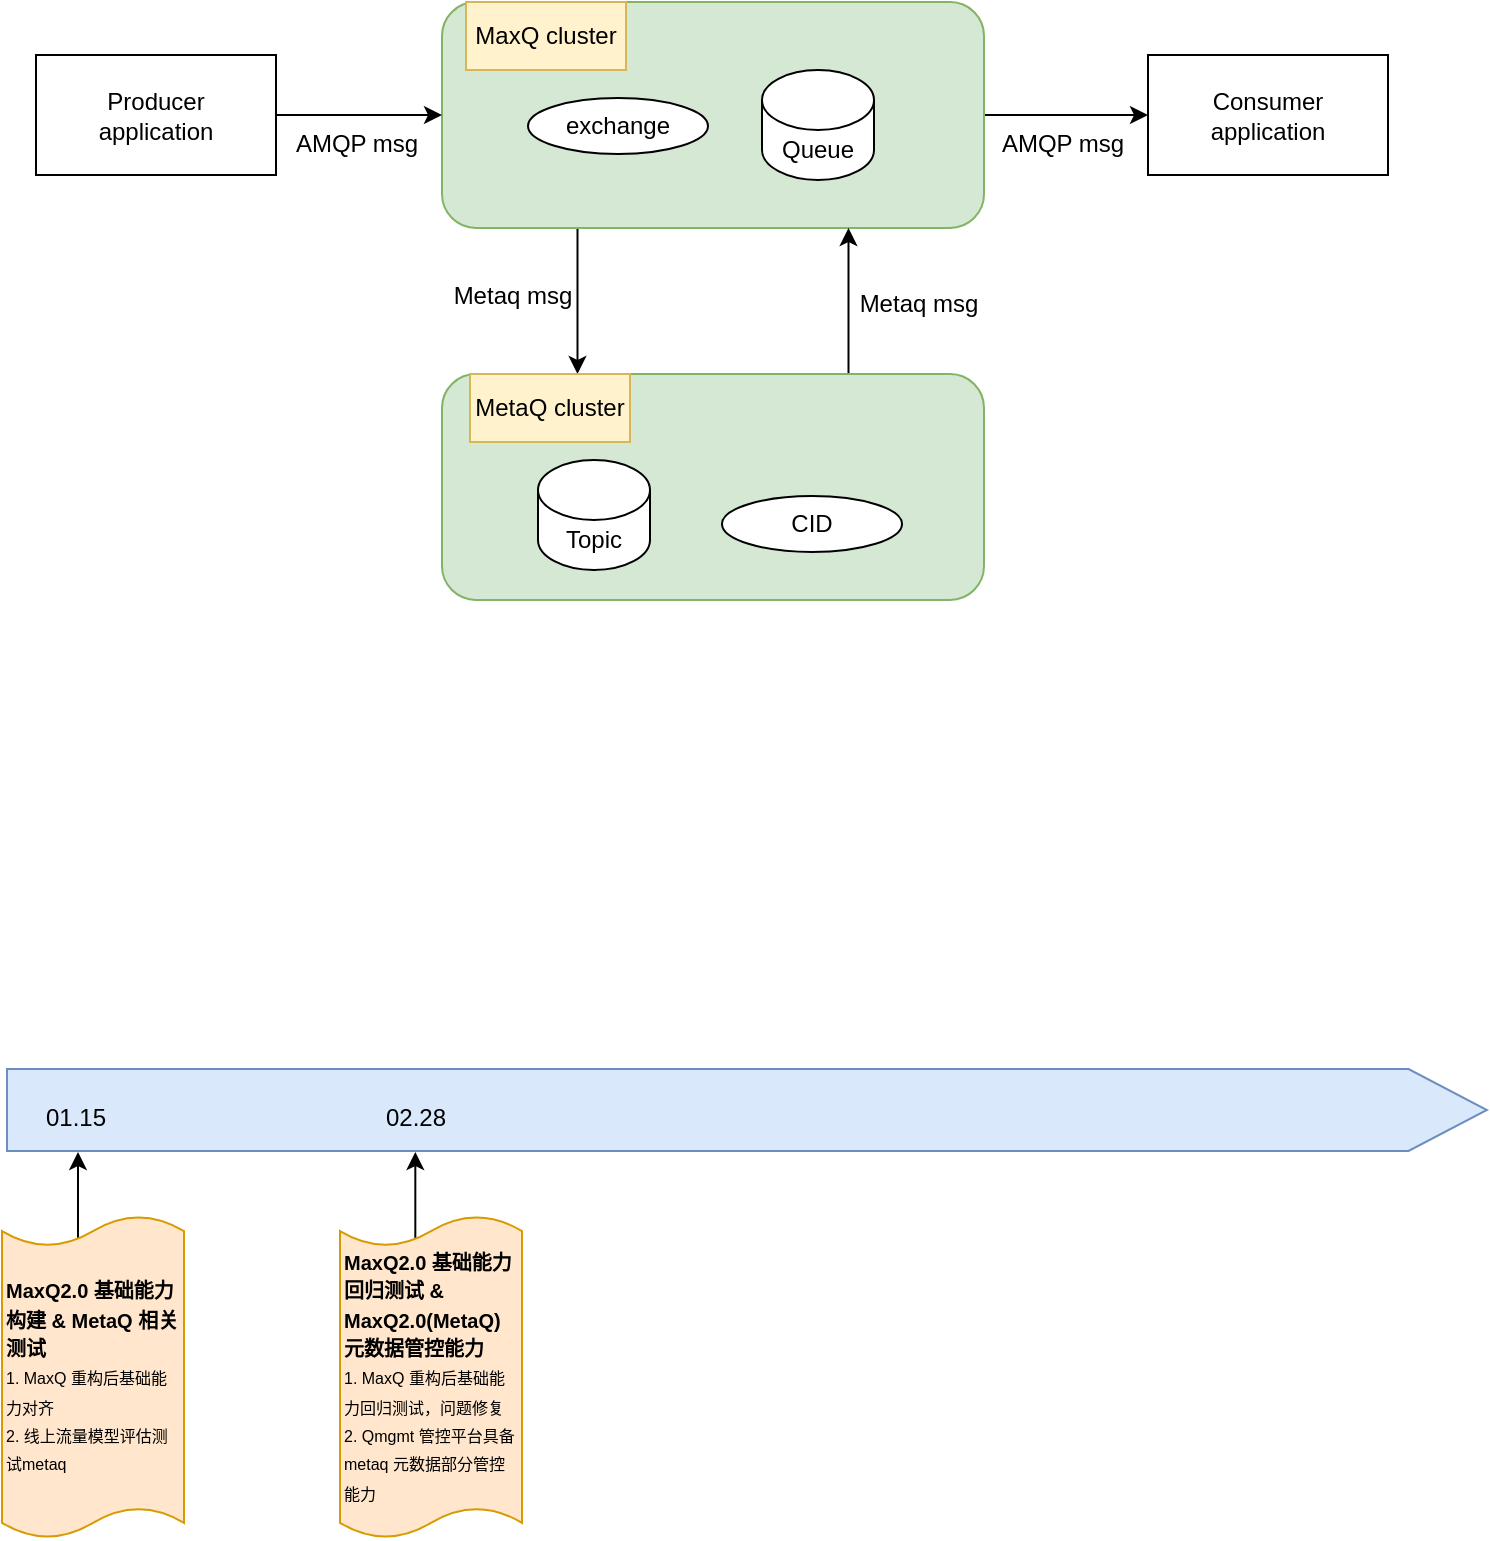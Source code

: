 <mxfile version="25.0.3">
  <diagram name="Page-1" id="tRe7B3DHmldKfr8djt75">
    <mxGraphModel dx="1430" dy="714" grid="0" gridSize="10" guides="1" tooltips="1" connect="1" arrows="1" fold="1" page="1" pageScale="1" pageWidth="850" pageHeight="1100" math="0" shadow="0">
      <root>
        <mxCell id="0" />
        <mxCell id="1" parent="0" />
        <mxCell id="Nr38aAbhha9i5taI6ajx-12" style="edgeStyle=orthogonalEdgeStyle;rounded=0;orthogonalLoop=1;jettySize=auto;html=1;exitX=1;exitY=0.5;exitDx=0;exitDy=0;entryX=0;entryY=0.5;entryDx=0;entryDy=0;" edge="1" parent="1" source="Nr38aAbhha9i5taI6ajx-1" target="Nr38aAbhha9i5taI6ajx-7">
          <mxGeometry relative="1" as="geometry" />
        </mxCell>
        <mxCell id="Nr38aAbhha9i5taI6ajx-14" style="edgeStyle=orthogonalEdgeStyle;rounded=0;orthogonalLoop=1;jettySize=auto;html=1;exitX=0.25;exitY=1;exitDx=0;exitDy=0;entryX=0.25;entryY=0;entryDx=0;entryDy=0;" edge="1" parent="1" source="Nr38aAbhha9i5taI6ajx-1" target="Nr38aAbhha9i5taI6ajx-4">
          <mxGeometry relative="1" as="geometry" />
        </mxCell>
        <mxCell id="Nr38aAbhha9i5taI6ajx-1" value="" style="rounded=1;whiteSpace=wrap;html=1;fillColor=#d5e8d4;strokeColor=#82b366;" vertex="1" parent="1">
          <mxGeometry x="316" y="294" width="271" height="113" as="geometry" />
        </mxCell>
        <mxCell id="Nr38aAbhha9i5taI6ajx-3" value="MaxQ cluster" style="text;html=1;align=center;verticalAlign=middle;whiteSpace=wrap;rounded=0;fillColor=#fff2cc;strokeColor=#d6b656;" vertex="1" parent="1">
          <mxGeometry x="328" y="294" width="80" height="34" as="geometry" />
        </mxCell>
        <mxCell id="Nr38aAbhha9i5taI6ajx-11" style="edgeStyle=orthogonalEdgeStyle;rounded=0;orthogonalLoop=1;jettySize=auto;html=1;exitX=0.75;exitY=0;exitDx=0;exitDy=0;entryX=0.75;entryY=1;entryDx=0;entryDy=0;" edge="1" parent="1" source="Nr38aAbhha9i5taI6ajx-4" target="Nr38aAbhha9i5taI6ajx-1">
          <mxGeometry relative="1" as="geometry" />
        </mxCell>
        <mxCell id="Nr38aAbhha9i5taI6ajx-4" value="" style="rounded=1;whiteSpace=wrap;html=1;fillColor=#d5e8d4;strokeColor=#82b366;" vertex="1" parent="1">
          <mxGeometry x="316" y="480" width="271" height="113" as="geometry" />
        </mxCell>
        <mxCell id="Nr38aAbhha9i5taI6ajx-9" style="edgeStyle=orthogonalEdgeStyle;rounded=0;orthogonalLoop=1;jettySize=auto;html=1;exitX=1;exitY=0.5;exitDx=0;exitDy=0;entryX=0;entryY=0.5;entryDx=0;entryDy=0;" edge="1" parent="1" source="Nr38aAbhha9i5taI6ajx-6" target="Nr38aAbhha9i5taI6ajx-1">
          <mxGeometry relative="1" as="geometry" />
        </mxCell>
        <mxCell id="Nr38aAbhha9i5taI6ajx-6" value="Producer&lt;br&gt;application" style="rounded=0;whiteSpace=wrap;html=1;" vertex="1" parent="1">
          <mxGeometry x="113" y="320.5" width="120" height="60" as="geometry" />
        </mxCell>
        <mxCell id="Nr38aAbhha9i5taI6ajx-7" value="Consumer&lt;br&gt;application" style="rounded=0;whiteSpace=wrap;html=1;" vertex="1" parent="1">
          <mxGeometry x="669" y="320.5" width="120" height="60" as="geometry" />
        </mxCell>
        <mxCell id="Nr38aAbhha9i5taI6ajx-13" value="AMQP msg" style="text;html=1;align=center;verticalAlign=middle;whiteSpace=wrap;rounded=0;" vertex="1" parent="1">
          <mxGeometry x="241" y="355" width="65" height="19" as="geometry" />
        </mxCell>
        <mxCell id="Nr38aAbhha9i5taI6ajx-15" value="Metaq msg" style="text;html=1;align=center;verticalAlign=middle;whiteSpace=wrap;rounded=0;" vertex="1" parent="1">
          <mxGeometry x="319" y="431" width="65" height="19" as="geometry" />
        </mxCell>
        <mxCell id="Nr38aAbhha9i5taI6ajx-16" value="Metaq msg" style="text;html=1;align=center;verticalAlign=middle;whiteSpace=wrap;rounded=0;" vertex="1" parent="1">
          <mxGeometry x="522" y="435" width="65" height="19" as="geometry" />
        </mxCell>
        <mxCell id="Nr38aAbhha9i5taI6ajx-17" value="AMQP msg" style="text;html=1;align=center;verticalAlign=middle;whiteSpace=wrap;rounded=0;" vertex="1" parent="1">
          <mxGeometry x="594" y="355" width="65" height="19" as="geometry" />
        </mxCell>
        <mxCell id="Nr38aAbhha9i5taI6ajx-18" value="MetaQ cluster" style="text;html=1;align=center;verticalAlign=middle;whiteSpace=wrap;rounded=0;fillColor=#fff2cc;strokeColor=#d6b656;" vertex="1" parent="1">
          <mxGeometry x="330" y="480" width="80" height="34" as="geometry" />
        </mxCell>
        <mxCell id="Nr38aAbhha9i5taI6ajx-19" value="exchange" style="ellipse;whiteSpace=wrap;html=1;" vertex="1" parent="1">
          <mxGeometry x="359" y="342" width="90" height="28" as="geometry" />
        </mxCell>
        <mxCell id="Nr38aAbhha9i5taI6ajx-20" value="Queue" style="shape=cylinder3;whiteSpace=wrap;html=1;boundedLbl=1;backgroundOutline=1;size=15;" vertex="1" parent="1">
          <mxGeometry x="476" y="328" width="56" height="55" as="geometry" />
        </mxCell>
        <mxCell id="Nr38aAbhha9i5taI6ajx-21" value="Topic" style="shape=cylinder3;whiteSpace=wrap;html=1;boundedLbl=1;backgroundOutline=1;size=15;" vertex="1" parent="1">
          <mxGeometry x="364" y="523" width="56" height="55" as="geometry" />
        </mxCell>
        <mxCell id="Nr38aAbhha9i5taI6ajx-22" value="CID" style="ellipse;whiteSpace=wrap;html=1;" vertex="1" parent="1">
          <mxGeometry x="456" y="541" width="90" height="28" as="geometry" />
        </mxCell>
        <mxCell id="Nr38aAbhha9i5taI6ajx-23" value="" style="shape=offPageConnector;whiteSpace=wrap;html=1;rotation=-90;size=0.053;fillColor=#dae8fc;strokeColor=#6c8ebf;" vertex="1" parent="1">
          <mxGeometry x="448" y="478" width="41" height="740" as="geometry" />
        </mxCell>
        <mxCell id="Nr38aAbhha9i5taI6ajx-24" value="" style="endArrow=classic;html=1;rounded=0;" edge="1" parent="1">
          <mxGeometry width="50" height="50" relative="1" as="geometry">
            <mxPoint x="134" y="912" as="sourcePoint" />
            <mxPoint x="134" y="869" as="targetPoint" />
          </mxGeometry>
        </mxCell>
        <mxCell id="Nr38aAbhha9i5taI6ajx-25" value="01.15" style="text;html=1;align=center;verticalAlign=middle;whiteSpace=wrap;rounded=0;" vertex="1" parent="1">
          <mxGeometry x="103" y="837" width="60" height="30" as="geometry" />
        </mxCell>
        <mxCell id="Nr38aAbhha9i5taI6ajx-27" value="" style="shape=tape;whiteSpace=wrap;html=1;size=0.094;fillColor=#ffe6cc;strokeColor=#d79b00;" vertex="1" parent="1">
          <mxGeometry x="96" y="901" width="91" height="161" as="geometry" />
        </mxCell>
        <mxCell id="Nr38aAbhha9i5taI6ajx-28" value="&lt;font style=&quot;font-size: 10px;&quot;&gt;&lt;b style=&quot;&quot;&gt;MaxQ2.0 基础能力构建 &amp;amp; MetaQ 相关测试&lt;/b&gt;&lt;/font&gt;&lt;div&gt;&lt;font style=&quot;font-size: 8px;&quot;&gt;1. MaxQ 重构后基础能力对齐&lt;/font&gt;&lt;/div&gt;&lt;div&gt;&lt;font style=&quot;font-size: 8px;&quot;&gt;2. 线上流量模型评估测试metaq&lt;/font&gt;&lt;/div&gt;" style="text;html=1;align=left;verticalAlign=middle;whiteSpace=wrap;rounded=0;" vertex="1" parent="1">
          <mxGeometry x="96" y="922" width="90" height="117" as="geometry" />
        </mxCell>
        <mxCell id="Nr38aAbhha9i5taI6ajx-29" value="02.28" style="text;html=1;align=center;verticalAlign=middle;whiteSpace=wrap;rounded=0;" vertex="1" parent="1">
          <mxGeometry x="273" y="837" width="60" height="30" as="geometry" />
        </mxCell>
        <mxCell id="Nr38aAbhha9i5taI6ajx-30" value="" style="endArrow=classic;html=1;rounded=0;" edge="1" parent="1">
          <mxGeometry width="50" height="50" relative="1" as="geometry">
            <mxPoint x="302.66" y="912" as="sourcePoint" />
            <mxPoint x="302.66" y="869" as="targetPoint" />
          </mxGeometry>
        </mxCell>
        <mxCell id="Nr38aAbhha9i5taI6ajx-31" value="" style="shape=tape;whiteSpace=wrap;html=1;size=0.094;fillColor=#ffe6cc;strokeColor=#d79b00;" vertex="1" parent="1">
          <mxGeometry x="265" y="901" width="91" height="161" as="geometry" />
        </mxCell>
        <mxCell id="Nr38aAbhha9i5taI6ajx-32" value="&lt;font style=&quot;font-size: 10px;&quot;&gt;&lt;b style=&quot;&quot;&gt;MaxQ2.0 基础能力回归测试 &amp;amp; MaxQ2.0(MetaQ)元数据管控能力&lt;/b&gt;&lt;/font&gt;&lt;div&gt;&lt;font style=&quot;font-size: 8px;&quot;&gt;1. MaxQ 重构后基础能力回归测试，问题修复&lt;/font&gt;&lt;/div&gt;&lt;div&gt;&lt;font style=&quot;font-size: 8px;&quot;&gt;2. Qmgmt 管控平台具备metaq 元数据部分管控能力&lt;/font&gt;&lt;/div&gt;" style="text;html=1;align=left;verticalAlign=middle;whiteSpace=wrap;rounded=0;" vertex="1" parent="1">
          <mxGeometry x="265" y="922" width="90" height="117" as="geometry" />
        </mxCell>
      </root>
    </mxGraphModel>
  </diagram>
</mxfile>
